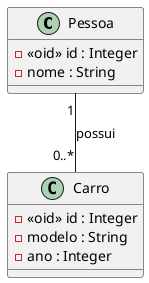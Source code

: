 @startuml
'https://plantuml.com/class-diagram

class Pessoa {
	- <<oid>> id : Integer
	- nome : String
}

class Carro {
	- <<oid>> id : Integer
	- modelo : String
	- ano : Integer
}

Pessoa "1" -- "0..*" Carro : possui

@enduml